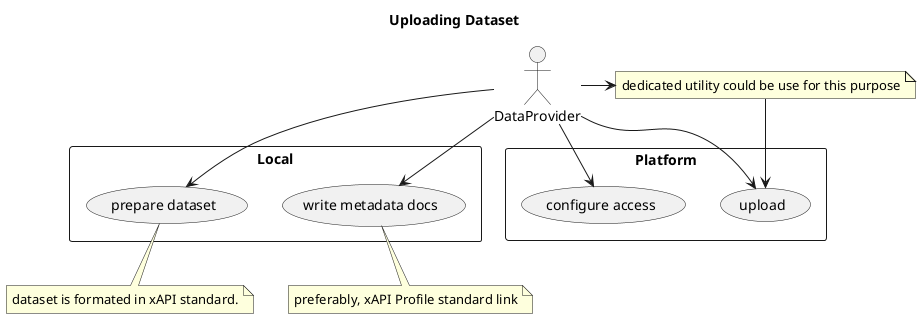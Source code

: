 @startuml


title Uploading Dataset

rectangle Local {
(prepare dataset) as pd
(write metadata docs) as wmd
}

rectangle Platform {
(upload) as u
(configure access) as da
}

actor DataProvider as dp
dp-->pd
dp-->wmd
dp-->u
dp->da

note bottom of pd : dataset is formated in xAPI standard.

note bottom of  wmd : preferably, xAPI Profile standard link

note "dedicated utility could be use for this purpose" as n1

dp->n1
n1->u


@enduml